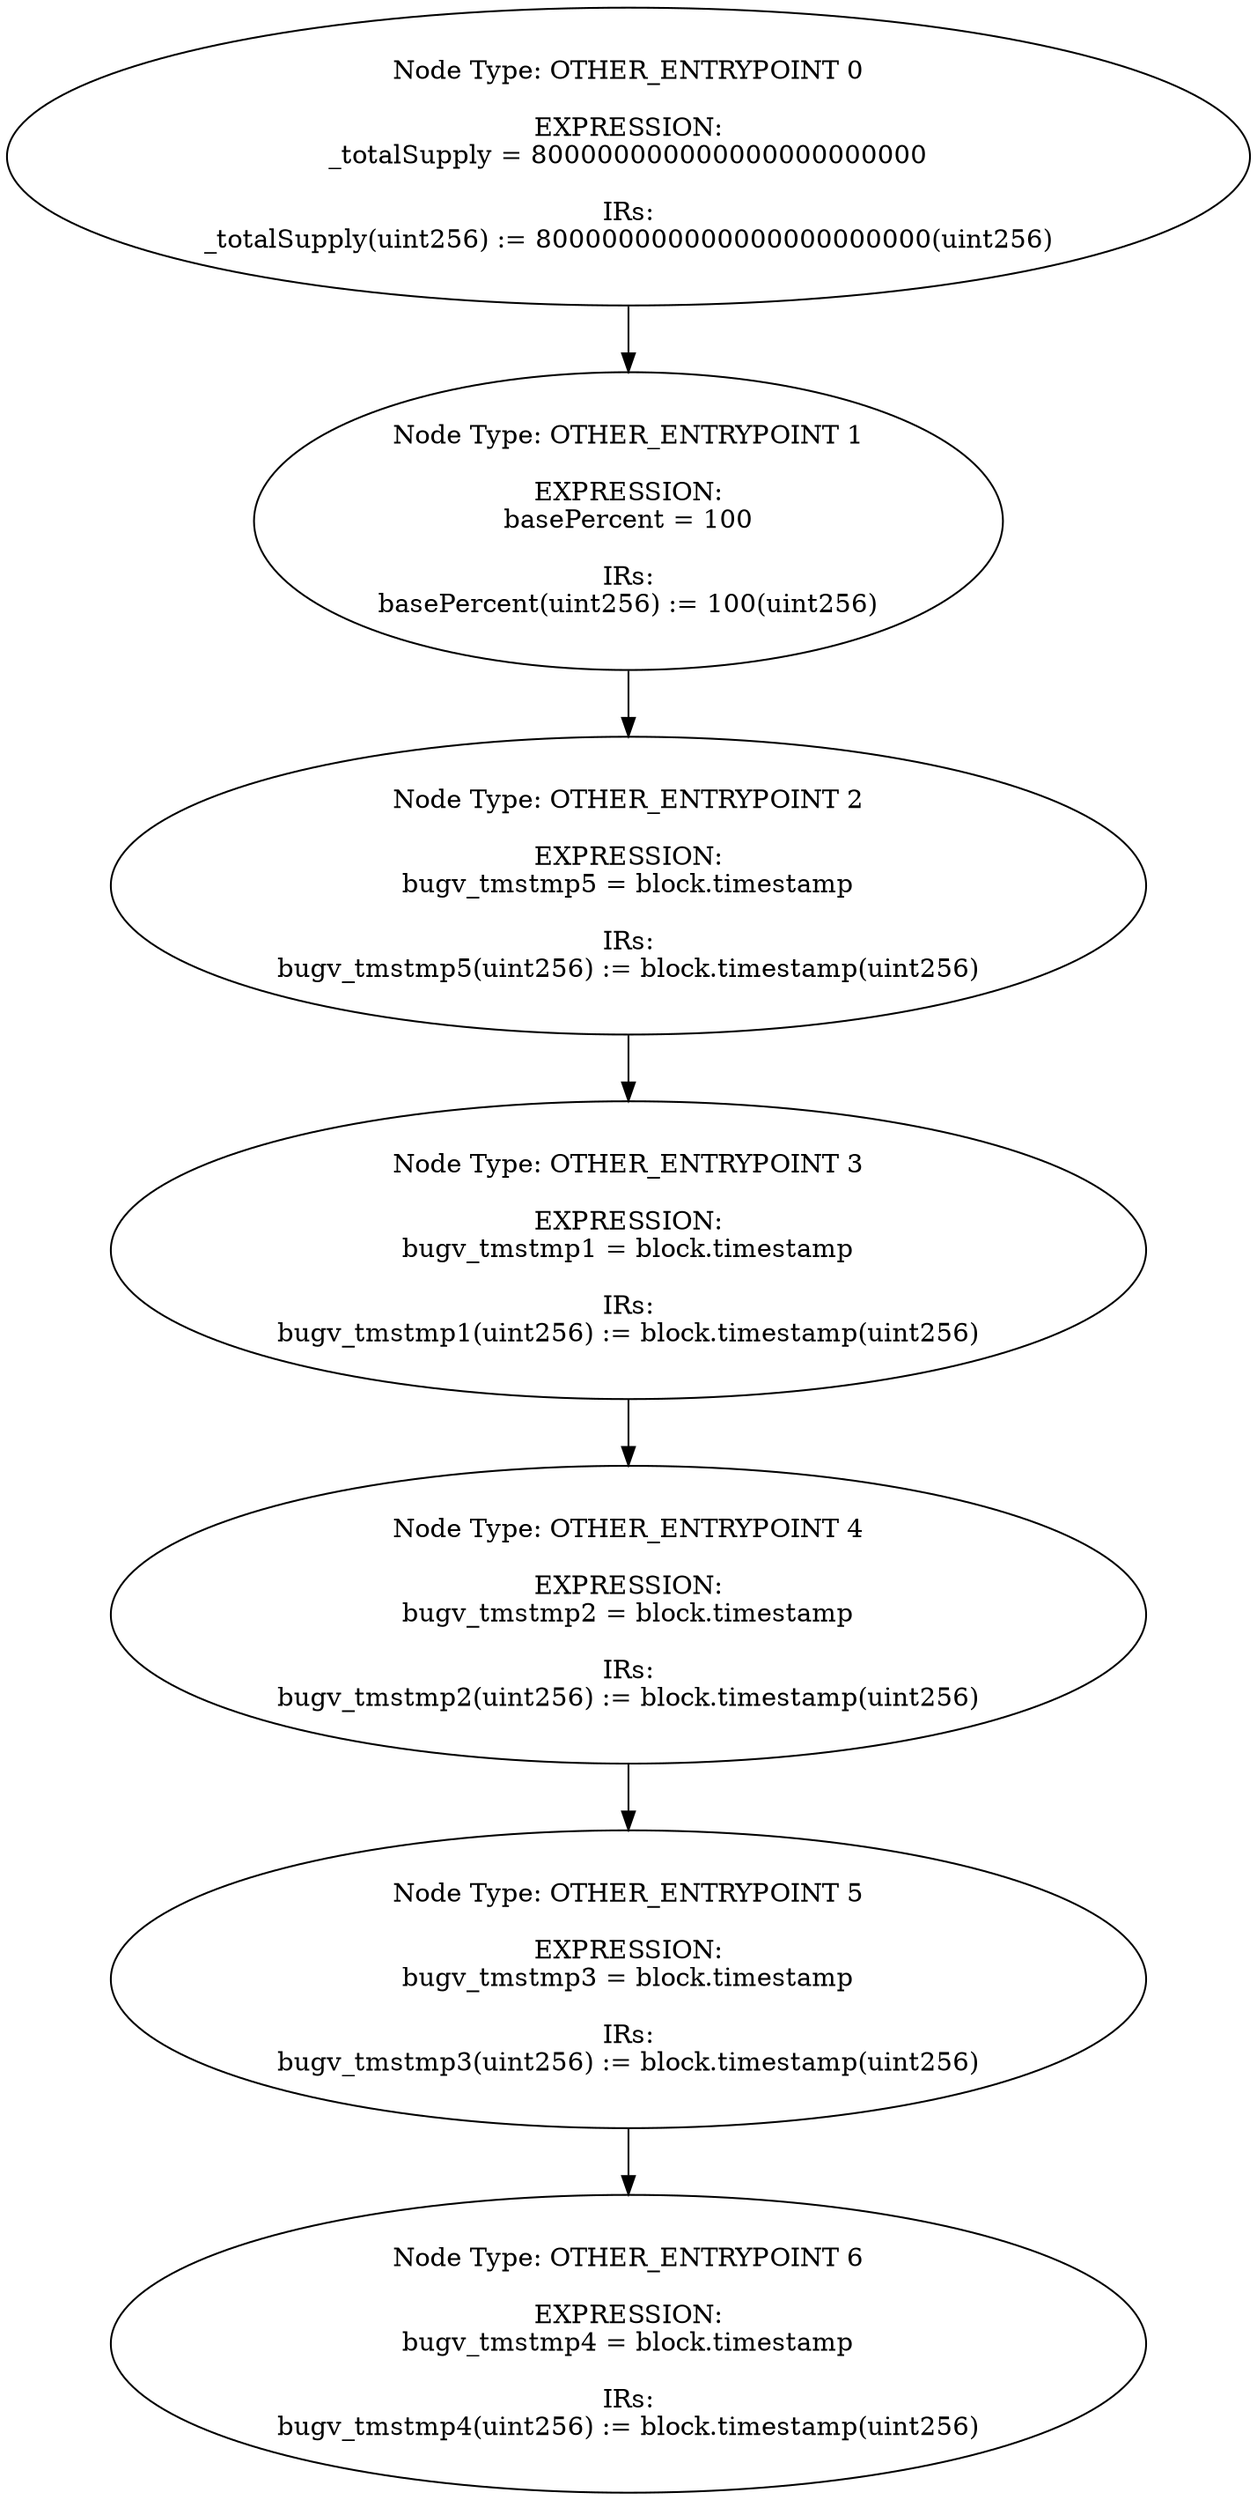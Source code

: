 digraph{
0[label="Node Type: OTHER_ENTRYPOINT 0

EXPRESSION:
_totalSupply = 800000000000000000000000

IRs:
_totalSupply(uint256) := 800000000000000000000000(uint256)"];
0->1;
1[label="Node Type: OTHER_ENTRYPOINT 1

EXPRESSION:
basePercent = 100

IRs:
basePercent(uint256) := 100(uint256)"];
1->2;
2[label="Node Type: OTHER_ENTRYPOINT 2

EXPRESSION:
bugv_tmstmp5 = block.timestamp

IRs:
bugv_tmstmp5(uint256) := block.timestamp(uint256)"];
2->3;
3[label="Node Type: OTHER_ENTRYPOINT 3

EXPRESSION:
bugv_tmstmp1 = block.timestamp

IRs:
bugv_tmstmp1(uint256) := block.timestamp(uint256)"];
3->4;
4[label="Node Type: OTHER_ENTRYPOINT 4

EXPRESSION:
bugv_tmstmp2 = block.timestamp

IRs:
bugv_tmstmp2(uint256) := block.timestamp(uint256)"];
4->5;
5[label="Node Type: OTHER_ENTRYPOINT 5

EXPRESSION:
bugv_tmstmp3 = block.timestamp

IRs:
bugv_tmstmp3(uint256) := block.timestamp(uint256)"];
5->6;
6[label="Node Type: OTHER_ENTRYPOINT 6

EXPRESSION:
bugv_tmstmp4 = block.timestamp

IRs:
bugv_tmstmp4(uint256) := block.timestamp(uint256)"];
}
